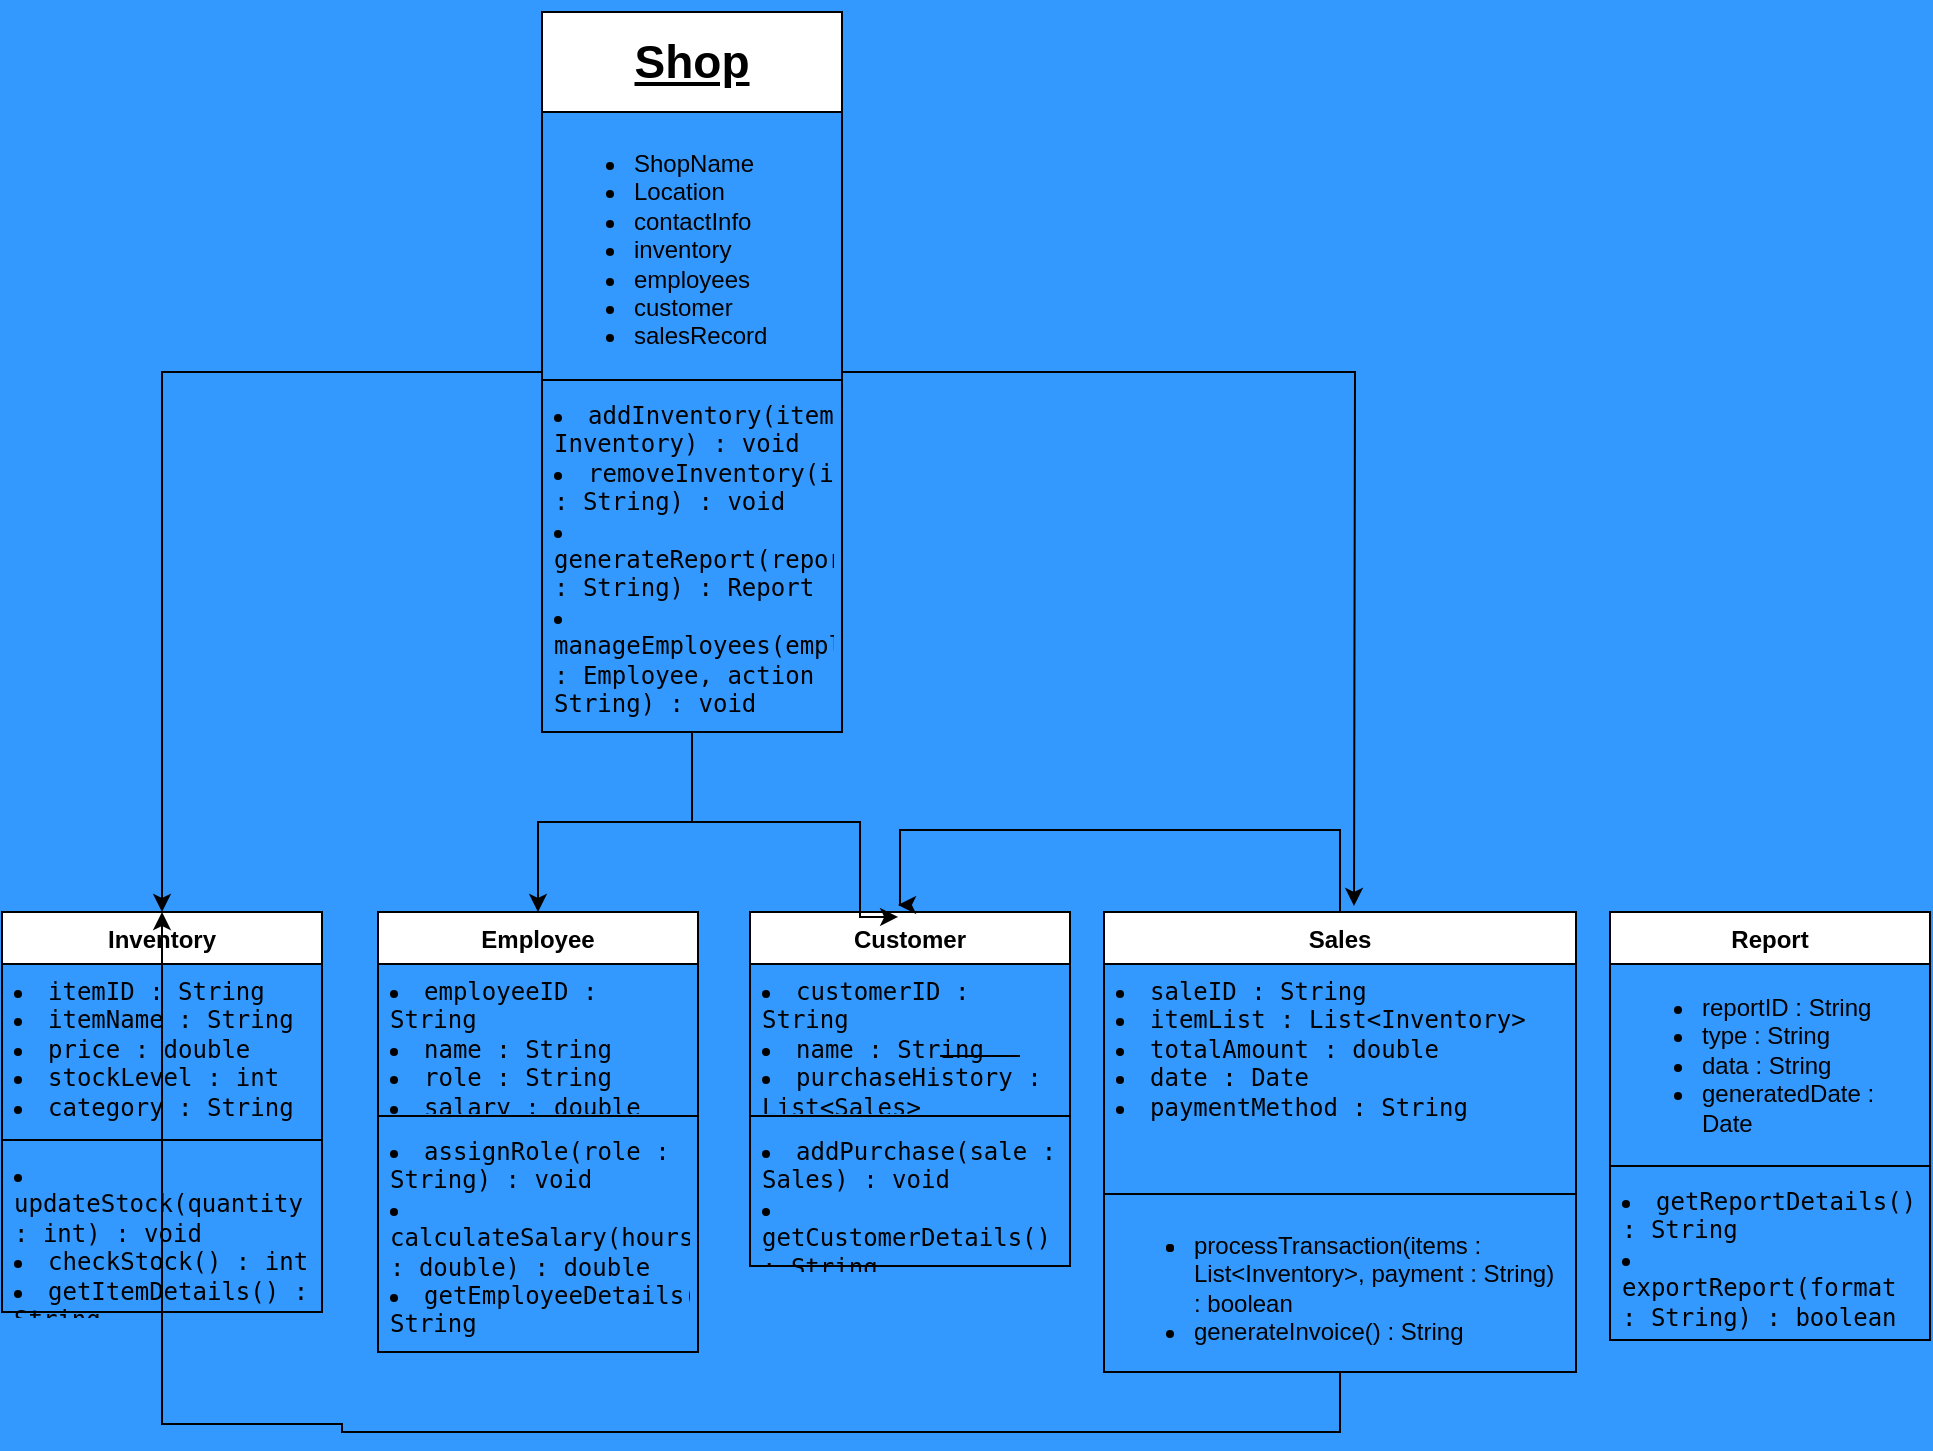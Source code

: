 <mxfile version="25.0.3">
  <diagram name="Page-1" id="jxz53McpERs3oVEXy3Q2">
    <mxGraphModel dx="1272" dy="807" grid="0" gridSize="10" guides="1" tooltips="1" connect="1" arrows="1" fold="1" page="1" pageScale="1" pageWidth="827" pageHeight="1169" background="#3399FF" math="0" shadow="0">
      <root>
        <mxCell id="0" />
        <mxCell id="1" parent="0" />
        <mxCell id="0VIpr2V4Oxnqr505gh1X-28" style="edgeStyle=orthogonalEdgeStyle;rounded=0;orthogonalLoop=1;jettySize=auto;html=1;" edge="1" parent="1" source="0VIpr2V4Oxnqr505gh1X-2" target="0VIpr2V4Oxnqr505gh1X-7">
          <mxGeometry relative="1" as="geometry" />
        </mxCell>
        <mxCell id="0VIpr2V4Oxnqr505gh1X-29" style="edgeStyle=orthogonalEdgeStyle;rounded=0;orthogonalLoop=1;jettySize=auto;html=1;entryX=0.5;entryY=0;entryDx=0;entryDy=0;" edge="1" parent="1" source="0VIpr2V4Oxnqr505gh1X-2" target="0VIpr2V4Oxnqr505gh1X-11">
          <mxGeometry relative="1" as="geometry" />
        </mxCell>
        <mxCell id="0VIpr2V4Oxnqr505gh1X-31" style="edgeStyle=orthogonalEdgeStyle;rounded=0;orthogonalLoop=1;jettySize=auto;html=1;" edge="1" parent="1" source="0VIpr2V4Oxnqr505gh1X-2">
          <mxGeometry relative="1" as="geometry">
            <mxPoint x="716" y="477" as="targetPoint" />
          </mxGeometry>
        </mxCell>
        <mxCell id="0VIpr2V4Oxnqr505gh1X-2" value="&lt;h1&gt;&lt;u&gt;&lt;font style=&quot;font-size: 23px;&quot;&gt;Shop&lt;/font&gt;&lt;/u&gt;&lt;/h1&gt;" style="swimlane;fontStyle=1;align=center;verticalAlign=middle;childLayout=stackLayout;horizontal=1;startSize=50;horizontalStack=0;resizeParent=1;resizeParentMax=0;resizeLast=0;collapsible=1;marginBottom=0;whiteSpace=wrap;html=1;" vertex="1" parent="1">
          <mxGeometry x="310" y="30" width="150" height="360" as="geometry" />
        </mxCell>
        <mxCell id="0VIpr2V4Oxnqr505gh1X-3" value="&lt;div style=&quot;&quot;&gt;&lt;ul&gt;&lt;li&gt;&lt;span style=&quot;background-color: initial;&quot;&gt;ShopName&lt;/span&gt;&lt;/li&gt;&lt;li&gt;&lt;span style=&quot;background-color: initial;&quot;&gt;Location&lt;/span&gt;&lt;/li&gt;&lt;li&gt;&lt;span style=&quot;background-color: initial;&quot;&gt;contactInfo&lt;/span&gt;&lt;/li&gt;&lt;li&gt;&lt;span style=&quot;background-color: initial;&quot;&gt;inventory&lt;/span&gt;&lt;/li&gt;&lt;li&gt;&lt;span style=&quot;background-color: initial;&quot;&gt;employees&lt;/span&gt;&lt;/li&gt;&lt;li&gt;&lt;span style=&quot;background-color: initial;&quot;&gt;customer&lt;/span&gt;&lt;/li&gt;&lt;li&gt;&lt;span style=&quot;background-color: initial;&quot;&gt;salesRecord&lt;/span&gt;&lt;/li&gt;&lt;/ul&gt;&lt;/div&gt;" style="text;strokeColor=none;fillColor=none;align=left;verticalAlign=top;spacingLeft=4;spacingRight=4;overflow=hidden;rotatable=0;points=[[0,0.5],[1,0.5]];portConstraint=eastwest;whiteSpace=wrap;html=1;" vertex="1" parent="0VIpr2V4Oxnqr505gh1X-2">
          <mxGeometry y="50" width="150" height="130" as="geometry" />
        </mxCell>
        <mxCell id="0VIpr2V4Oxnqr505gh1X-4" value="" style="line;strokeWidth=1;fillColor=none;align=left;verticalAlign=middle;spacingTop=-1;spacingLeft=3;spacingRight=3;rotatable=0;labelPosition=right;points=[];portConstraint=eastwest;strokeColor=inherit;" vertex="1" parent="0VIpr2V4Oxnqr505gh1X-2">
          <mxGeometry y="180" width="150" height="8" as="geometry" />
        </mxCell>
        <mxCell id="0VIpr2V4Oxnqr505gh1X-5" value="&lt;li&gt;&lt;code&gt;addInventory(item : Inventory) : void&lt;/code&gt;&lt;/li&gt;&lt;li&gt;&lt;code&gt;removeInventory(itemID : String) : void&lt;/code&gt;&lt;/li&gt;&lt;li&gt;&lt;code&gt;generateReport(reportType : String) : Report&lt;/code&gt;&lt;/li&gt;&lt;li&gt;&lt;code&gt;manageEmployees(employee : Employee, action : String) : void&lt;/code&gt;&lt;/li&gt;" style="text;strokeColor=none;fillColor=none;align=left;verticalAlign=top;spacingLeft=4;spacingRight=4;overflow=hidden;rotatable=0;points=[[0,0.5],[1,0.5]];portConstraint=eastwest;whiteSpace=wrap;html=1;" vertex="1" parent="0VIpr2V4Oxnqr505gh1X-2">
          <mxGeometry y="188" width="150" height="172" as="geometry" />
        </mxCell>
        <mxCell id="0VIpr2V4Oxnqr505gh1X-7" value="Inventory" style="swimlane;fontStyle=1;align=center;verticalAlign=top;childLayout=stackLayout;horizontal=1;startSize=26;horizontalStack=0;resizeParent=1;resizeParentMax=0;resizeLast=0;collapsible=1;marginBottom=0;whiteSpace=wrap;html=1;" vertex="1" parent="1">
          <mxGeometry x="40" y="480" width="160" height="200" as="geometry" />
        </mxCell>
        <mxCell id="0VIpr2V4Oxnqr505gh1X-8" value="&lt;li&gt;&lt;code&gt;itemID : String&lt;/code&gt;&lt;/li&gt;&lt;li&gt;&lt;code&gt;itemName : String&lt;/code&gt;&lt;/li&gt;&lt;li&gt;&lt;code&gt;price : double&lt;/code&gt;&lt;/li&gt;&lt;li&gt;&lt;code&gt;stockLevel : int&lt;/code&gt;&lt;/li&gt;&lt;li&gt;&lt;code&gt;category : String&lt;/code&gt;&lt;/li&gt;" style="text;strokeColor=none;fillColor=none;align=left;verticalAlign=top;spacingLeft=4;spacingRight=4;overflow=hidden;rotatable=0;points=[[0,0.5],[1,0.5]];portConstraint=eastwest;whiteSpace=wrap;html=1;" vertex="1" parent="0VIpr2V4Oxnqr505gh1X-7">
          <mxGeometry y="26" width="160" height="84" as="geometry" />
        </mxCell>
        <mxCell id="0VIpr2V4Oxnqr505gh1X-9" value="" style="line;strokeWidth=1;fillColor=none;align=left;verticalAlign=middle;spacingTop=-1;spacingLeft=3;spacingRight=3;rotatable=0;labelPosition=right;points=[];portConstraint=eastwest;strokeColor=inherit;" vertex="1" parent="0VIpr2V4Oxnqr505gh1X-7">
          <mxGeometry y="110" width="160" height="8" as="geometry" />
        </mxCell>
        <mxCell id="0VIpr2V4Oxnqr505gh1X-10" value="&lt;li&gt;&lt;code&gt;updateStock(quantity : int) : void&lt;/code&gt;&lt;/li&gt;&lt;li&gt;&lt;code&gt;checkStock() : int&lt;/code&gt;&lt;/li&gt;&lt;li&gt;&lt;code&gt;getItemDetails() : String&lt;/code&gt;&lt;/li&gt;" style="text;strokeColor=none;fillColor=none;align=left;verticalAlign=top;spacingLeft=4;spacingRight=4;overflow=hidden;rotatable=0;points=[[0,0.5],[1,0.5]];portConstraint=eastwest;whiteSpace=wrap;html=1;" vertex="1" parent="0VIpr2V4Oxnqr505gh1X-7">
          <mxGeometry y="118" width="160" height="82" as="geometry" />
        </mxCell>
        <mxCell id="0VIpr2V4Oxnqr505gh1X-11" value="Employee" style="swimlane;fontStyle=1;align=center;verticalAlign=top;childLayout=stackLayout;horizontal=1;startSize=26;horizontalStack=0;resizeParent=1;resizeParentMax=0;resizeLast=0;collapsible=1;marginBottom=0;whiteSpace=wrap;html=1;" vertex="1" parent="1">
          <mxGeometry x="228" y="480" width="160" height="220" as="geometry" />
        </mxCell>
        <mxCell id="0VIpr2V4Oxnqr505gh1X-12" value="&lt;li&gt;&lt;code&gt;employeeID : String&lt;/code&gt;&lt;/li&gt;&lt;li&gt;&lt;code&gt;name : String&lt;/code&gt;&lt;/li&gt;&lt;li&gt;&lt;code&gt;role : String&lt;/code&gt;&lt;/li&gt;&lt;li&gt;&lt;code&gt;salary : double&lt;/code&gt;&lt;/li&gt;" style="text;strokeColor=none;fillColor=none;align=left;verticalAlign=top;spacingLeft=4;spacingRight=4;overflow=hidden;rotatable=0;points=[[0,0.5],[1,0.5]];portConstraint=eastwest;whiteSpace=wrap;html=1;" vertex="1" parent="0VIpr2V4Oxnqr505gh1X-11">
          <mxGeometry y="26" width="160" height="72" as="geometry" />
        </mxCell>
        <mxCell id="0VIpr2V4Oxnqr505gh1X-13" value="" style="line;strokeWidth=1;fillColor=none;align=left;verticalAlign=middle;spacingTop=-1;spacingLeft=3;spacingRight=3;rotatable=0;labelPosition=right;points=[];portConstraint=eastwest;strokeColor=inherit;" vertex="1" parent="0VIpr2V4Oxnqr505gh1X-11">
          <mxGeometry y="98" width="160" height="8" as="geometry" />
        </mxCell>
        <mxCell id="0VIpr2V4Oxnqr505gh1X-14" value="&lt;li&gt;&lt;code&gt;assignRole(role : String) : void&lt;/code&gt;&lt;/li&gt;&lt;li&gt;&lt;code&gt;calculateSalary(hoursWorked : double) : double&lt;/code&gt;&lt;/li&gt;&lt;li&gt;&lt;code&gt;getEmployeeDetails() : String&lt;/code&gt;&lt;/li&gt;" style="text;strokeColor=none;fillColor=none;align=left;verticalAlign=top;spacingLeft=4;spacingRight=4;overflow=hidden;rotatable=0;points=[[0,0.5],[1,0.5]];portConstraint=eastwest;whiteSpace=wrap;html=1;" vertex="1" parent="0VIpr2V4Oxnqr505gh1X-11">
          <mxGeometry y="106" width="160" height="114" as="geometry" />
        </mxCell>
        <mxCell id="0VIpr2V4Oxnqr505gh1X-15" value="Customer" style="swimlane;fontStyle=1;align=center;verticalAlign=top;childLayout=stackLayout;horizontal=1;startSize=26;horizontalStack=0;resizeParent=1;resizeParentMax=0;resizeLast=0;collapsible=1;marginBottom=0;whiteSpace=wrap;html=1;" vertex="1" parent="1">
          <mxGeometry x="414" y="480" width="160" height="177" as="geometry" />
        </mxCell>
        <mxCell id="0VIpr2V4Oxnqr505gh1X-16" value="&lt;li&gt;&lt;code&gt;customerID : String&lt;/code&gt;&lt;/li&gt;&lt;li&gt;&lt;code&gt;name : String&lt;/code&gt;&lt;/li&gt;&lt;li&gt;&lt;code&gt;purchaseHistory : List&amp;lt;Sales&amp;gt;&lt;/code&gt;&lt;/li&gt;" style="text;strokeColor=none;fillColor=none;align=left;verticalAlign=top;spacingLeft=4;spacingRight=4;overflow=hidden;rotatable=0;points=[[0,0.5],[1,0.5]];portConstraint=eastwest;whiteSpace=wrap;html=1;" vertex="1" parent="0VIpr2V4Oxnqr505gh1X-15">
          <mxGeometry y="26" width="160" height="72" as="geometry" />
        </mxCell>
        <mxCell id="0VIpr2V4Oxnqr505gh1X-17" value="" style="line;strokeWidth=1;fillColor=none;align=left;verticalAlign=middle;spacingTop=-1;spacingLeft=3;spacingRight=3;rotatable=0;labelPosition=right;points=[];portConstraint=eastwest;strokeColor=inherit;" vertex="1" parent="0VIpr2V4Oxnqr505gh1X-15">
          <mxGeometry y="98" width="160" height="8" as="geometry" />
        </mxCell>
        <mxCell id="0VIpr2V4Oxnqr505gh1X-18" value="&lt;li&gt;&lt;code&gt;addPurchase(sale : Sales) : void&lt;/code&gt;&lt;/li&gt;&lt;li&gt;&lt;code&gt;getCustomerDetails() : String&lt;/code&gt;&lt;/li&gt;" style="text;strokeColor=none;fillColor=none;align=left;verticalAlign=top;spacingLeft=4;spacingRight=4;overflow=hidden;rotatable=0;points=[[0,0.5],[1,0.5]];portConstraint=eastwest;whiteSpace=wrap;html=1;" vertex="1" parent="0VIpr2V4Oxnqr505gh1X-15">
          <mxGeometry y="106" width="160" height="71" as="geometry" />
        </mxCell>
        <mxCell id="0VIpr2V4Oxnqr505gh1X-32" style="edgeStyle=orthogonalEdgeStyle;rounded=0;orthogonalLoop=1;jettySize=auto;html=1;entryX=0.5;entryY=0;entryDx=0;entryDy=0;" edge="1" parent="1" source="0VIpr2V4Oxnqr505gh1X-19" target="0VIpr2V4Oxnqr505gh1X-7">
          <mxGeometry relative="1" as="geometry">
            <Array as="points">
              <mxPoint x="709" y="740" />
              <mxPoint x="210" y="740" />
              <mxPoint x="210" y="736" />
              <mxPoint x="120" y="736" />
            </Array>
          </mxGeometry>
        </mxCell>
        <mxCell id="0VIpr2V4Oxnqr505gh1X-33" style="edgeStyle=orthogonalEdgeStyle;rounded=0;orthogonalLoop=1;jettySize=auto;html=1;" edge="1" parent="1" source="0VIpr2V4Oxnqr505gh1X-19">
          <mxGeometry relative="1" as="geometry">
            <mxPoint x="488" y="476.5" as="targetPoint" />
            <Array as="points">
              <mxPoint x="709" y="439" />
              <mxPoint x="489" y="439" />
            </Array>
          </mxGeometry>
        </mxCell>
        <mxCell id="0VIpr2V4Oxnqr505gh1X-19" value="Sales" style="swimlane;fontStyle=1;align=center;verticalAlign=top;childLayout=stackLayout;horizontal=1;startSize=26;horizontalStack=0;resizeParent=1;resizeParentMax=0;resizeLast=0;collapsible=1;marginBottom=0;whiteSpace=wrap;html=1;" vertex="1" parent="1">
          <mxGeometry x="591" y="480" width="236" height="230" as="geometry" />
        </mxCell>
        <mxCell id="0VIpr2V4Oxnqr505gh1X-20" value="&lt;li&gt;&lt;code&gt;saleID : String&lt;/code&gt;&lt;/li&gt;&lt;li&gt;&lt;code&gt;itemList : List&amp;lt;Inventory&amp;gt;&lt;/code&gt;&lt;/li&gt;&lt;li&gt;&lt;code&gt;totalAmount : double&lt;/code&gt;&lt;/li&gt;&lt;li&gt;&lt;code&gt;date : Date&lt;/code&gt;&lt;/li&gt;&lt;li&gt;&lt;code&gt;paymentMethod : String&lt;/code&gt;&lt;/li&gt;" style="text;strokeColor=none;fillColor=none;align=left;verticalAlign=top;spacingLeft=4;spacingRight=4;overflow=hidden;rotatable=0;points=[[0,0.5],[1,0.5]];portConstraint=eastwest;whiteSpace=wrap;html=1;" vertex="1" parent="0VIpr2V4Oxnqr505gh1X-19">
          <mxGeometry y="26" width="236" height="111" as="geometry" />
        </mxCell>
        <mxCell id="0VIpr2V4Oxnqr505gh1X-21" value="" style="line;strokeWidth=1;fillColor=none;align=left;verticalAlign=middle;spacingTop=-1;spacingLeft=3;spacingRight=3;rotatable=0;labelPosition=right;points=[];portConstraint=eastwest;strokeColor=inherit;" vertex="1" parent="0VIpr2V4Oxnqr505gh1X-19">
          <mxGeometry y="137" width="236" height="8" as="geometry" />
        </mxCell>
        <mxCell id="0VIpr2V4Oxnqr505gh1X-22" value="&lt;ul&gt;&lt;li&gt;&lt;li style=&quot;text-align: left;&quot;&gt;&lt;span style=&quot;background-color: initial;&quot;&gt;processTransaction(items : List&amp;lt;Inventory&amp;gt;, payment : String) : boolean&lt;/span&gt;&lt;/li&gt;&lt;li style=&quot;text-align: left;&quot;&gt;&lt;span style=&quot;background-color: initial;&quot;&gt;generateInvoice() : String&lt;/span&gt;&lt;/li&gt;&lt;/li&gt;&lt;/ul&gt;" style="text;strokeColor=none;fillColor=none;align=center;verticalAlign=middle;spacingLeft=4;spacingRight=4;overflow=hidden;rotatable=0;points=[[0,0.5],[1,0.5]];portConstraint=eastwest;whiteSpace=wrap;html=1;labelPosition=center;verticalLabelPosition=middle;" vertex="1" parent="0VIpr2V4Oxnqr505gh1X-19">
          <mxGeometry y="145" width="236" height="85" as="geometry" />
        </mxCell>
        <mxCell id="0VIpr2V4Oxnqr505gh1X-23" value="Report" style="swimlane;fontStyle=1;align=center;verticalAlign=top;childLayout=stackLayout;horizontal=1;startSize=26;horizontalStack=0;resizeParent=1;resizeParentMax=0;resizeLast=0;collapsible=1;marginBottom=0;whiteSpace=wrap;html=1;" vertex="1" parent="1">
          <mxGeometry x="844" y="480" width="160" height="214" as="geometry" />
        </mxCell>
        <mxCell id="0VIpr2V4Oxnqr505gh1X-24" value="&lt;ul&gt;&lt;li style=&quot;&quot;&gt;&lt;span style=&quot;background-color: initial;&quot;&gt;reportID : String&lt;/span&gt;&lt;/li&gt;&lt;li style=&quot;&quot;&gt;&lt;span style=&quot;background-color: initial;&quot;&gt;type : String&lt;/span&gt;&lt;/li&gt;&lt;li style=&quot;&quot;&gt;&lt;span style=&quot;background-color: initial;&quot;&gt;data : String&lt;/span&gt;&lt;/li&gt;&lt;li style=&quot;&quot;&gt;&lt;span style=&quot;background-color: initial;&quot;&gt;generatedDate : Date&lt;/span&gt;&lt;/li&gt;&lt;/ul&gt;" style="text;strokeColor=none;fillColor=none;align=left;verticalAlign=middle;spacingLeft=4;spacingRight=4;overflow=hidden;rotatable=0;points=[[0,0.5],[1,0.5]];portConstraint=eastwest;whiteSpace=wrap;html=1;" vertex="1" parent="0VIpr2V4Oxnqr505gh1X-23">
          <mxGeometry y="26" width="160" height="97" as="geometry" />
        </mxCell>
        <mxCell id="0VIpr2V4Oxnqr505gh1X-25" value="" style="line;strokeWidth=1;fillColor=none;align=left;verticalAlign=middle;spacingTop=-1;spacingLeft=3;spacingRight=3;rotatable=0;labelPosition=right;points=[];portConstraint=eastwest;strokeColor=inherit;" vertex="1" parent="0VIpr2V4Oxnqr505gh1X-23">
          <mxGeometry y="123" width="160" height="8" as="geometry" />
        </mxCell>
        <mxCell id="0VIpr2V4Oxnqr505gh1X-26" value="&lt;li&gt;&lt;code&gt;getReportDetails() : String&lt;/code&gt;&lt;/li&gt;&lt;li&gt;&lt;code&gt;exportReport(format : String) : boolean&lt;/code&gt;&lt;/li&gt;" style="text;strokeColor=none;fillColor=none;align=left;verticalAlign=top;spacingLeft=4;spacingRight=4;overflow=hidden;rotatable=0;points=[[0,0.5],[1,0.5]];portConstraint=eastwest;whiteSpace=wrap;html=1;" vertex="1" parent="0VIpr2V4Oxnqr505gh1X-23">
          <mxGeometry y="131" width="160" height="83" as="geometry" />
        </mxCell>
        <mxCell id="0VIpr2V4Oxnqr505gh1X-27" value="" style="line;strokeWidth=1;fillColor=none;align=left;verticalAlign=middle;spacingTop=-1;spacingLeft=3;spacingRight=3;rotatable=0;labelPosition=right;points=[];portConstraint=eastwest;strokeColor=inherit;" vertex="1" parent="1">
          <mxGeometry x="509" y="548" width="40" height="8" as="geometry" />
        </mxCell>
        <mxCell id="0VIpr2V4Oxnqr505gh1X-30" style="edgeStyle=orthogonalEdgeStyle;rounded=0;orthogonalLoop=1;jettySize=auto;html=1;entryX=0.463;entryY=0.014;entryDx=0;entryDy=0;entryPerimeter=0;" edge="1" parent="1" source="0VIpr2V4Oxnqr505gh1X-2" target="0VIpr2V4Oxnqr505gh1X-15">
          <mxGeometry relative="1" as="geometry">
            <Array as="points">
              <mxPoint x="385" y="435" />
              <mxPoint x="469" y="435" />
              <mxPoint x="469" y="482" />
            </Array>
          </mxGeometry>
        </mxCell>
      </root>
    </mxGraphModel>
  </diagram>
</mxfile>
